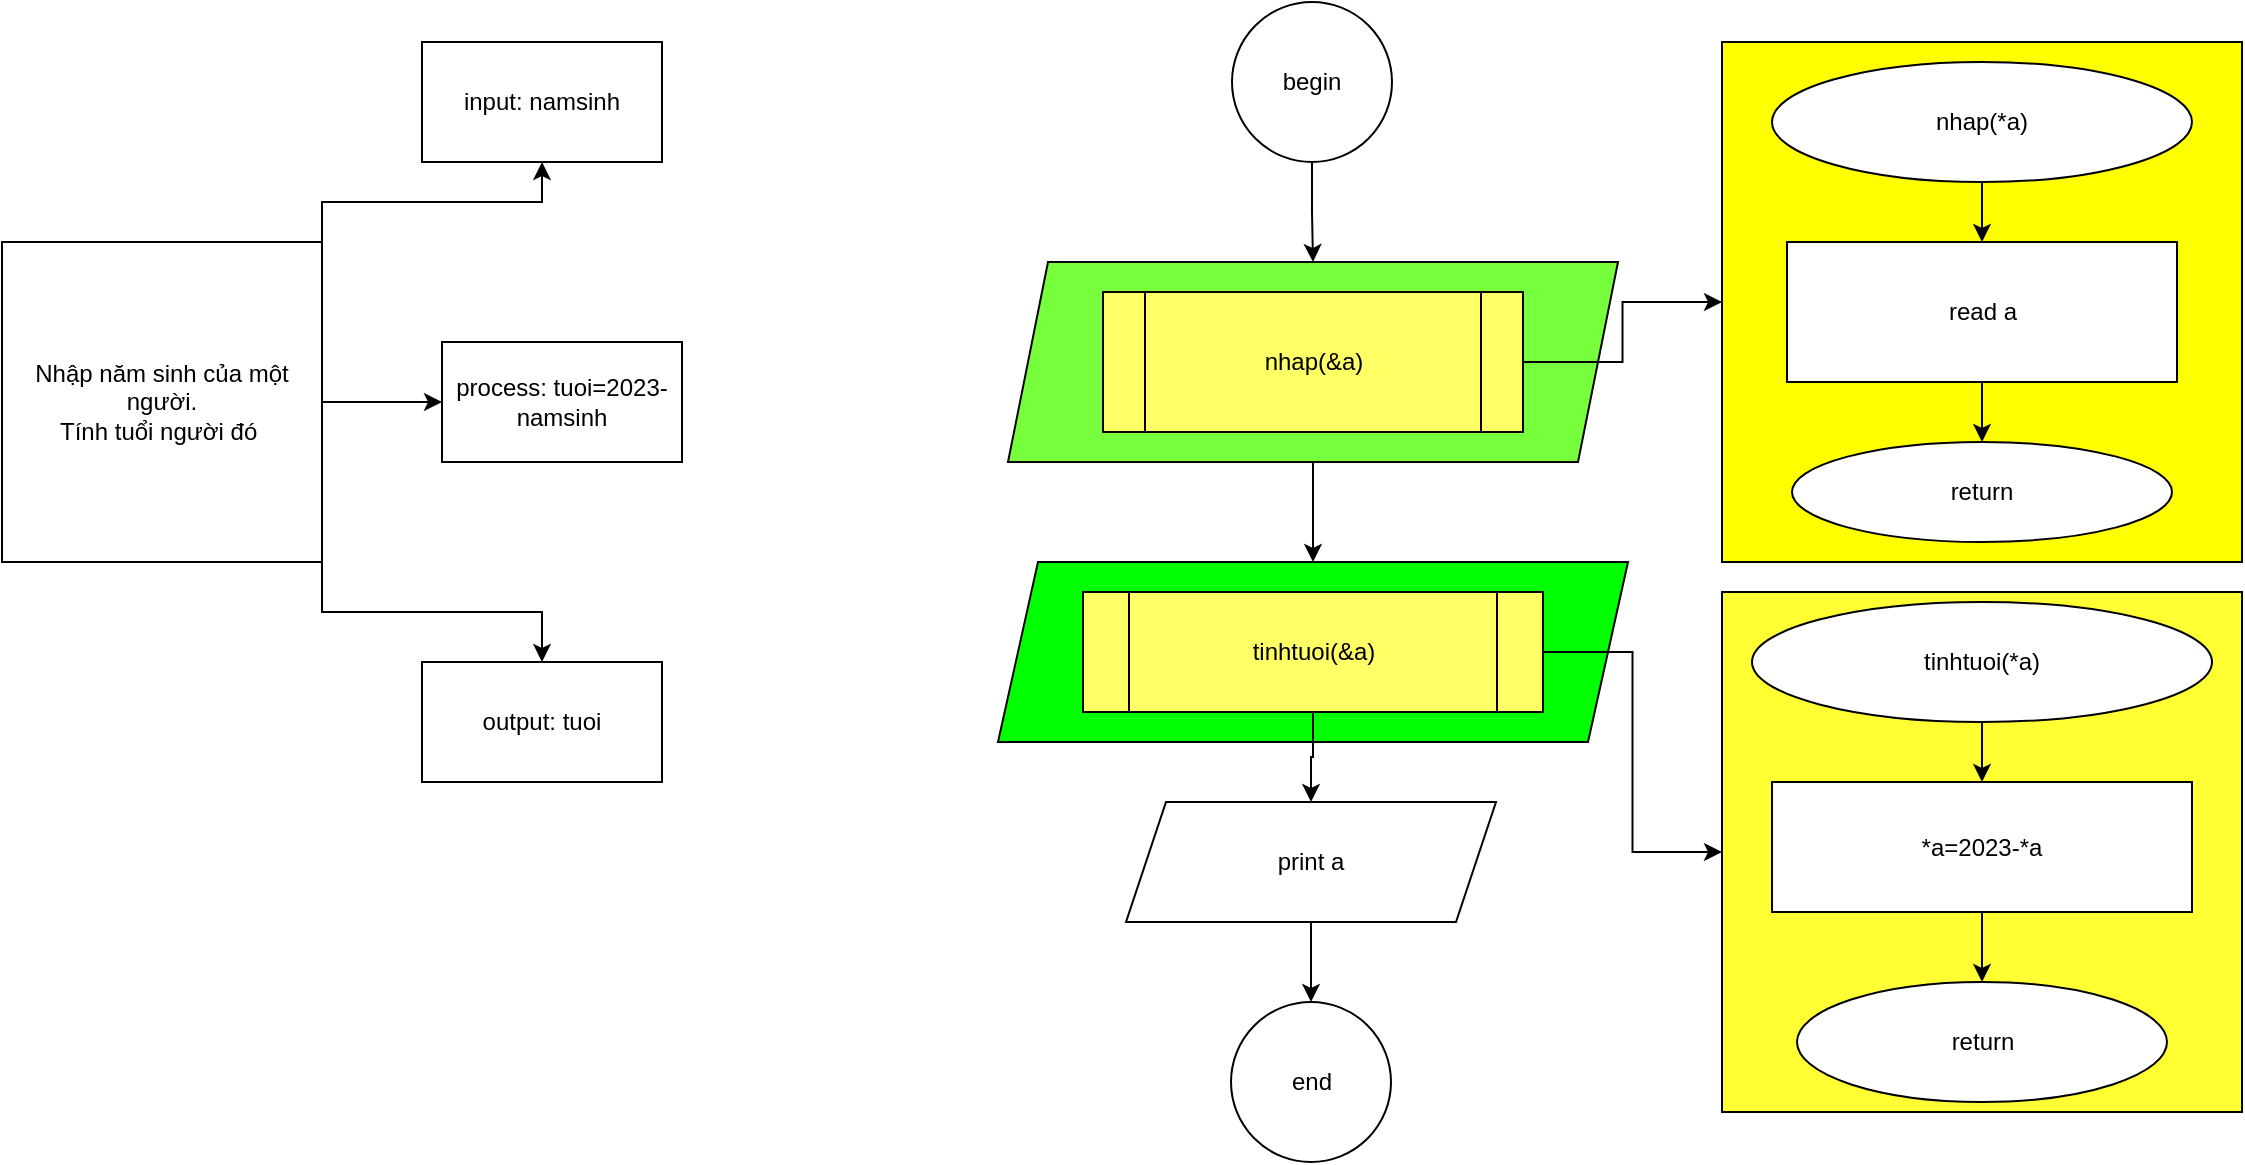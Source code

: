 <mxfile version="21.1.2" type="device">
  <diagram name="Page-1" id="8yFB36YLvzWm5kWMcXI9">
    <mxGraphModel dx="1782" dy="619" grid="1" gridSize="10" guides="1" tooltips="1" connect="1" arrows="1" fold="1" page="1" pageScale="1" pageWidth="850" pageHeight="1100" math="0" shadow="0">
      <root>
        <mxCell id="0" />
        <mxCell id="1" parent="0" />
        <mxCell id="nUM2MI0LxzdhWa6UNGos-5" style="edgeStyle=orthogonalEdgeStyle;rounded=0;orthogonalLoop=1;jettySize=auto;html=1;entryX=0.5;entryY=0;entryDx=0;entryDy=0;" parent="1" source="nUM2MI0LxzdhWa6UNGos-1" target="nUM2MI0LxzdhWa6UNGos-7" edge="1">
          <mxGeometry relative="1" as="geometry">
            <mxPoint x="425" y="150.0" as="targetPoint" />
          </mxGeometry>
        </mxCell>
        <mxCell id="nUM2MI0LxzdhWa6UNGos-1" value="begin" style="ellipse;whiteSpace=wrap;html=1;aspect=fixed;" parent="1" vertex="1">
          <mxGeometry x="385" y="10" width="80" height="80" as="geometry" />
        </mxCell>
        <mxCell id="nUM2MI0LxzdhWa6UNGos-2" value="end" style="ellipse;whiteSpace=wrap;html=1;aspect=fixed;" parent="1" vertex="1">
          <mxGeometry x="384.5" y="510" width="80" height="80" as="geometry" />
        </mxCell>
        <mxCell id="nUM2MI0LxzdhWa6UNGos-9" style="edgeStyle=orthogonalEdgeStyle;rounded=0;orthogonalLoop=1;jettySize=auto;html=1;entryX=0.5;entryY=0;entryDx=0;entryDy=0;" parent="1" source="nUM2MI0LxzdhWa6UNGos-7" target="nUM2MI0LxzdhWa6UNGos-22" edge="1">
          <mxGeometry relative="1" as="geometry">
            <mxPoint x="426" y="370" as="targetPoint" />
          </mxGeometry>
        </mxCell>
        <mxCell id="nUM2MI0LxzdhWa6UNGos-7" value="" style="shape=parallelogram;perimeter=parallelogramPerimeter;whiteSpace=wrap;html=1;fixedSize=1;fillColor=#77FF3D;" parent="1" vertex="1">
          <mxGeometry x="273" y="140" width="305" height="100" as="geometry" />
        </mxCell>
        <mxCell id="nUM2MI0LxzdhWa6UNGos-10" style="edgeStyle=orthogonalEdgeStyle;rounded=0;orthogonalLoop=1;jettySize=auto;html=1;exitX=1;exitY=0.5;exitDx=0;exitDy=0;entryX=0;entryY=0.5;entryDx=0;entryDy=0;" parent="1" source="nUM2MI0LxzdhWa6UNGos-8" target="nUM2MI0LxzdhWa6UNGos-11" edge="1">
          <mxGeometry relative="1" as="geometry">
            <mxPoint x="660" y="189.471" as="targetPoint" />
          </mxGeometry>
        </mxCell>
        <mxCell id="nUM2MI0LxzdhWa6UNGos-8" value="nhap(&amp;amp;a)" style="shape=process;whiteSpace=wrap;html=1;backgroundOutline=1;fillColor=#FFFF66;" parent="1" vertex="1">
          <mxGeometry x="320.5" y="155" width="210" height="70" as="geometry" />
        </mxCell>
        <mxCell id="nUM2MI0LxzdhWa6UNGos-11" value="" style="whiteSpace=wrap;html=1;aspect=fixed;fillColor=#FFFF00;" parent="1" vertex="1">
          <mxGeometry x="630" y="30" width="260" height="260" as="geometry" />
        </mxCell>
        <mxCell id="nUM2MI0LxzdhWa6UNGos-20" style="edgeStyle=orthogonalEdgeStyle;rounded=0;orthogonalLoop=1;jettySize=auto;html=1;entryX=0.5;entryY=0;entryDx=0;entryDy=0;" parent="1" source="nUM2MI0LxzdhWa6UNGos-12" target="nUM2MI0LxzdhWa6UNGos-19" edge="1">
          <mxGeometry relative="1" as="geometry" />
        </mxCell>
        <mxCell id="nUM2MI0LxzdhWa6UNGos-12" value="nhap(*a)" style="ellipse;whiteSpace=wrap;html=1;" parent="1" vertex="1">
          <mxGeometry x="655" y="40" width="210" height="60" as="geometry" />
        </mxCell>
        <mxCell id="nUM2MI0LxzdhWa6UNGos-15" style="edgeStyle=orthogonalEdgeStyle;rounded=0;orthogonalLoop=1;jettySize=auto;html=1;exitX=0.5;exitY=1;exitDx=0;exitDy=0;" parent="1" source="nUM2MI0LxzdhWa6UNGos-12" target="nUM2MI0LxzdhWa6UNGos-12" edge="1">
          <mxGeometry relative="1" as="geometry" />
        </mxCell>
        <mxCell id="nUM2MI0LxzdhWa6UNGos-18" value="return" style="ellipse;whiteSpace=wrap;html=1;" parent="1" vertex="1">
          <mxGeometry x="665" y="230" width="190" height="50" as="geometry" />
        </mxCell>
        <mxCell id="nUM2MI0LxzdhWa6UNGos-21" style="edgeStyle=orthogonalEdgeStyle;rounded=0;orthogonalLoop=1;jettySize=auto;html=1;entryX=0.5;entryY=0;entryDx=0;entryDy=0;" parent="1" source="nUM2MI0LxzdhWa6UNGos-19" target="nUM2MI0LxzdhWa6UNGos-18" edge="1">
          <mxGeometry relative="1" as="geometry" />
        </mxCell>
        <mxCell id="nUM2MI0LxzdhWa6UNGos-19" value="read a" style="rounded=0;whiteSpace=wrap;html=1;" parent="1" vertex="1">
          <mxGeometry x="662.5" y="130" width="195" height="70" as="geometry" />
        </mxCell>
        <mxCell id="nUM2MI0LxzdhWa6UNGos-22" value="" style="shape=parallelogram;perimeter=parallelogramPerimeter;whiteSpace=wrap;html=1;fixedSize=1;fillColor=#00FF00;" parent="1" vertex="1">
          <mxGeometry x="268" y="290" width="315" height="90" as="geometry" />
        </mxCell>
        <mxCell id="nUM2MI0LxzdhWa6UNGos-25" style="edgeStyle=orthogonalEdgeStyle;rounded=0;orthogonalLoop=1;jettySize=auto;html=1;entryX=0.5;entryY=0;entryDx=0;entryDy=0;" parent="1" source="nUM2MI0LxzdhWa6UNGos-23" target="nUM2MI0LxzdhWa6UNGos-24" edge="1">
          <mxGeometry relative="1" as="geometry" />
        </mxCell>
        <mxCell id="nUM2MI0LxzdhWa6UNGos-27" style="edgeStyle=orthogonalEdgeStyle;rounded=0;orthogonalLoop=1;jettySize=auto;html=1;exitX=1;exitY=0.5;exitDx=0;exitDy=0;" parent="1" source="nUM2MI0LxzdhWa6UNGos-23" target="nUM2MI0LxzdhWa6UNGos-28" edge="1">
          <mxGeometry relative="1" as="geometry">
            <mxPoint x="670" y="415.353" as="targetPoint" />
          </mxGeometry>
        </mxCell>
        <mxCell id="nUM2MI0LxzdhWa6UNGos-23" value="tinhtuoi(&amp;amp;a)" style="shape=process;whiteSpace=wrap;html=1;backgroundOutline=1;fillColor=#FFFF66;" parent="1" vertex="1">
          <mxGeometry x="310.5" y="305" width="230" height="60" as="geometry" />
        </mxCell>
        <mxCell id="nUM2MI0LxzdhWa6UNGos-26" style="edgeStyle=orthogonalEdgeStyle;rounded=0;orthogonalLoop=1;jettySize=auto;html=1;entryX=0.5;entryY=0;entryDx=0;entryDy=0;" parent="1" source="nUM2MI0LxzdhWa6UNGos-24" target="nUM2MI0LxzdhWa6UNGos-2" edge="1">
          <mxGeometry relative="1" as="geometry" />
        </mxCell>
        <mxCell id="nUM2MI0LxzdhWa6UNGos-24" value="print a" style="shape=parallelogram;perimeter=parallelogramPerimeter;whiteSpace=wrap;html=1;fixedSize=1;" parent="1" vertex="1">
          <mxGeometry x="332" y="410" width="185" height="60" as="geometry" />
        </mxCell>
        <mxCell id="nUM2MI0LxzdhWa6UNGos-28" value="" style="whiteSpace=wrap;html=1;aspect=fixed;fillColor=#FFFF33;" parent="1" vertex="1">
          <mxGeometry x="630" y="305" width="260" height="260" as="geometry" />
        </mxCell>
        <mxCell id="nUM2MI0LxzdhWa6UNGos-32" style="edgeStyle=orthogonalEdgeStyle;rounded=0;orthogonalLoop=1;jettySize=auto;html=1;entryX=0.5;entryY=0;entryDx=0;entryDy=0;" parent="1" source="nUM2MI0LxzdhWa6UNGos-29" target="nUM2MI0LxzdhWa6UNGos-31" edge="1">
          <mxGeometry relative="1" as="geometry" />
        </mxCell>
        <mxCell id="nUM2MI0LxzdhWa6UNGos-29" value="tinhtuoi(*a)" style="ellipse;whiteSpace=wrap;html=1;" parent="1" vertex="1">
          <mxGeometry x="645" y="310" width="230" height="60" as="geometry" />
        </mxCell>
        <mxCell id="nUM2MI0LxzdhWa6UNGos-30" value="return" style="ellipse;whiteSpace=wrap;html=1;" parent="1" vertex="1">
          <mxGeometry x="667.5" y="500" width="185" height="60" as="geometry" />
        </mxCell>
        <mxCell id="nUM2MI0LxzdhWa6UNGos-33" style="edgeStyle=orthogonalEdgeStyle;rounded=0;orthogonalLoop=1;jettySize=auto;html=1;" parent="1" source="nUM2MI0LxzdhWa6UNGos-31" target="nUM2MI0LxzdhWa6UNGos-30" edge="1">
          <mxGeometry relative="1" as="geometry" />
        </mxCell>
        <mxCell id="nUM2MI0LxzdhWa6UNGos-31" value="*a=2023-*a" style="rounded=0;whiteSpace=wrap;html=1;" parent="1" vertex="1">
          <mxGeometry x="655" y="400" width="210" height="65" as="geometry" />
        </mxCell>
        <mxCell id="u2fdS1OfPnXyyuBDb4g0-2" style="edgeStyle=orthogonalEdgeStyle;rounded=0;orthogonalLoop=1;jettySize=auto;html=1;exitX=1;exitY=0;exitDx=0;exitDy=0;" edge="1" parent="1" source="u2fdS1OfPnXyyuBDb4g0-1" target="u2fdS1OfPnXyyuBDb4g0-3">
          <mxGeometry relative="1" as="geometry">
            <mxPoint x="-10" y="80" as="targetPoint" />
          </mxGeometry>
        </mxCell>
        <mxCell id="u2fdS1OfPnXyyuBDb4g0-4" style="edgeStyle=orthogonalEdgeStyle;rounded=0;orthogonalLoop=1;jettySize=auto;html=1;" edge="1" parent="1" source="u2fdS1OfPnXyyuBDb4g0-1" target="u2fdS1OfPnXyyuBDb4g0-5">
          <mxGeometry relative="1" as="geometry">
            <mxPoint x="30" y="210" as="targetPoint" />
          </mxGeometry>
        </mxCell>
        <mxCell id="u2fdS1OfPnXyyuBDb4g0-6" style="edgeStyle=orthogonalEdgeStyle;rounded=0;orthogonalLoop=1;jettySize=auto;html=1;exitX=1;exitY=1;exitDx=0;exitDy=0;" edge="1" parent="1" source="u2fdS1OfPnXyyuBDb4g0-1" target="u2fdS1OfPnXyyuBDb4g0-7">
          <mxGeometry relative="1" as="geometry">
            <mxPoint x="40" y="380" as="targetPoint" />
          </mxGeometry>
        </mxCell>
        <mxCell id="u2fdS1OfPnXyyuBDb4g0-1" value="Nhập năm sinh của một người.&lt;br&gt;Tính tuổi người đó&amp;nbsp;" style="whiteSpace=wrap;html=1;aspect=fixed;" vertex="1" parent="1">
          <mxGeometry x="-230" y="130" width="160" height="160" as="geometry" />
        </mxCell>
        <mxCell id="u2fdS1OfPnXyyuBDb4g0-3" value="input: namsinh" style="rounded=0;whiteSpace=wrap;html=1;" vertex="1" parent="1">
          <mxGeometry x="-20" y="30" width="120" height="60" as="geometry" />
        </mxCell>
        <mxCell id="u2fdS1OfPnXyyuBDb4g0-5" value="process: tuoi=2023-namsinh" style="rounded=0;whiteSpace=wrap;html=1;" vertex="1" parent="1">
          <mxGeometry x="-10" y="180" width="120" height="60" as="geometry" />
        </mxCell>
        <mxCell id="u2fdS1OfPnXyyuBDb4g0-7" value="output: tuoi" style="rounded=0;whiteSpace=wrap;html=1;" vertex="1" parent="1">
          <mxGeometry x="-20" y="340" width="120" height="60" as="geometry" />
        </mxCell>
      </root>
    </mxGraphModel>
  </diagram>
</mxfile>
